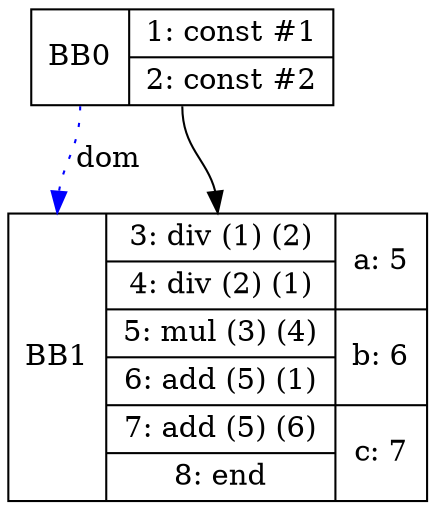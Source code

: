 digraph G {
bb0[shape=record, label="<b>BB0|{1: const #1|2: const #2}"];
bb1[shape=record, label="<b>BB1|{3: div (1) (2)|4: div (2) (1)|5: mul (3) (4)|6: add (5) (1)|7: add (5) (6)|8: end} | {a: 5|b: 6|c: 7}"];
bb0:s->bb1:n ;
bb0:b->bb1:b [color=blue, style=dotted, label="dom"];
}

